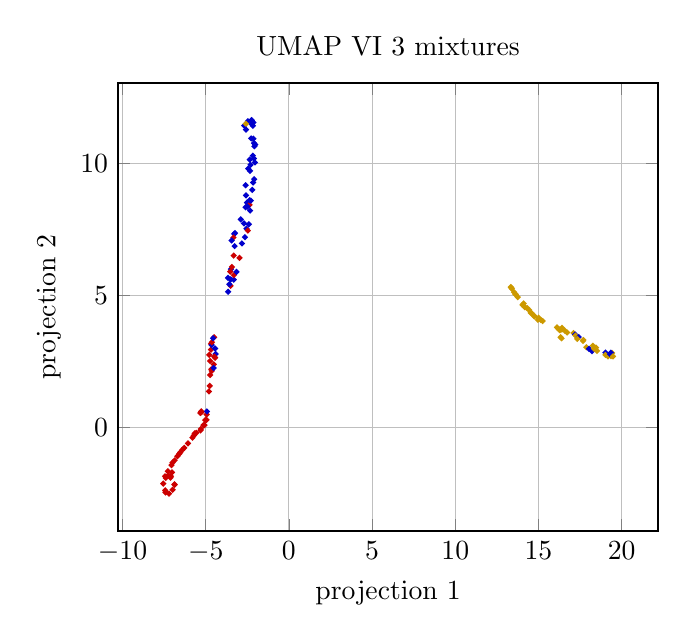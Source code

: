 \begin{tikzpicture}
\begin{axis}[title={UMAP VI 3 mixtures}, xlabel={projection 1}, ylabel={projection 2}, legend pos={north west}, mark options={scale={0.3}}, grid={major}, style={thick}]
    \addplot[only marks, scatter, scatter src={explicit}]
        table[row sep={\\}, x={x}, y={y}, meta={col}]
        {
            x  y  col  \\
            15.149  4.081  2.0  \\
            -2.515  8.53  1.0  \\
            -3.287  7.341  1.0  \\
            -2.131  11.562  1.0  \\
            -4.681  2.959  3.0  \\
            -4.435  3.003  1.0  \\
            -2.068  10.663  1.0  \\
            -7.024  -1.686  3.0  \\
            -7.271  -1.648  3.0  \\
            -3.482  6.009  1.0  \\
            -5.309  -0.103  3.0  \\
            -5.252  0.594  3.0  \\
            17.112  3.586  2.0  \\
            -4.491  3.426  3.0  \\
            -3.522  5.912  3.0  \\
            -6.994  -1.321  3.0  \\
            -2.085  9.415  1.0  \\
            16.114  3.802  2.0  \\
            -2.268  10.961  1.0  \\
            -2.685  11.447  1.0  \\
            -2.364  8.444  3.0  \\
            -3.261  6.88  1.0  \\
            -3.652  5.152  1.0  \\
            -7.429  -2.372  3.0  \\
            -3.42  6.09  3.0  \\
            14.74  4.241  2.0  \\
            13.36  5.308  2.0  \\
            17.204  3.533  1.0  \\
            17.677  3.292  2.0  \\
            -7.054  -1.418  3.0  \\
            -2.247  11.512  1.0  \\
            13.62  5.059  2.0  \\
            16.411  3.782  2.0  \\
            -4.788  2.763  3.0  \\
            -2.353  8.619  1.0  \\
            -2.547  7.54  1.0  \\
            14.75  4.215  2.0  \\
            13.4  5.269  2.0  \\
            -2.463  11.61  1.0  \\
            -2.965  6.435  3.0  \\
            17.695  3.325  2.0  \\
            -4.729  2.528  3.0  \\
            -5.66  -0.213  3.0  \\
            -4.943  0.504  3.0  \\
            -7.115  -1.891  3.0  \\
            -2.7  7.741  1.0  \\
            -2.284  8.603  1.0  \\
            -2.601  9.186  1.0  \\
            -2.165  10.308  1.0  \\
            -4.922  0.617  1.0  \\
            14.599  4.335  2.0  \\
            -4.734  1.998  3.0  \\
            -2.039  10.049  1.0  \\
            -6.867  -1.235  3.0  \\
            -6.394  -0.832  3.0  \\
            -3.313  5.609  1.0  \\
            15.252  4.042  2.0  \\
            -2.02  10.727  1.0  \\
            -6.7  -1.077  3.0  \\
            18.271  3.105  2.0  \\
            -5.29  -0.048  3.0  \\
            -2.641  7.219  1.0  \\
            -2.094  10.78  1.0  \\
            14.185  4.566  2.0  \\
            14.533  4.353  2.0  \\
            -2.16  11.437  1.0  \\
            14.967  4.088  2.0  \\
            -4.639  2.155  3.0  \\
            -6.581  -0.984  3.0  \\
            19.425  2.831  2.0  \\
            -2.334  9.729  1.0  \\
            -3.658  5.677  1.0  \\
            -3.237  7.376  1.0  \\
            -7.445  -1.838  3.0  \\
            -5.563  -0.192  3.0  \\
            -6.063  -0.588  3.0  \\
            -2.152  9.292  1.0  \\
            -6.528  -0.934  3.0  \\
            -2.574  8.804  1.0  \\
            -4.405  2.796  1.0  \\
            17.228  3.493  2.0  \\
            16.391  3.386  2.0  \\
            -7.395  -2.438  3.0  \\
            17.417  3.436  1.0  \\
            19.178  2.699  2.0  \\
            -4.679  3.179  3.0  \\
            -3.506  5.378  3.0  \\
            17.333  3.369  2.0  \\
            13.337  5.329  2.0  \\
            -4.804  1.376  3.0  \\
            -4.515  2.404  3.0  \\
            -6.987  -2.349  3.0  \\
            -2.89  7.892  1.0  \\
            14.435  4.461  2.0  \\
            13.755  4.945  2.0  \\
            -4.433  2.655  3.0  \\
            -2.471  7.471  3.0  \\
            16.225  3.731  2.0  \\
            -4.946  0.298  3.0  \\
            18.46  3.035  2.0  \\
            -3.492  5.619  1.0  \\
            18.213  2.903  1.0  \\
            19.025  2.848  1.0  \\
            -2.348  10.156  1.0  \\
            -3.319  6.522  3.0  \\
            -2.133  10.952  1.0  \\
            13.628  5.049  2.0  \\
            19.024  2.759  2.0  \\
            -2.197  9.011  1.0  \\
            16.287  3.696  2.0  \\
            -7.247  -1.8  3.0  \\
            -5.798  -0.376  3.0  \\
            13.533  5.135  2.0  \\
            -2.581  11.517  2.0  \\
            -6.866  -2.158  3.0  \\
            -5.269  0.624  3.0  \\
            19.357  2.713  2.0  \\
            -3.303  5.783  3.0  \\
            -2.1  10.199  1.0  \\
            -2.329  8.225  1.0  \\
            -2.58  11.293  1.0  \\
            -4.66  2.213  3.0  \\
            -5.073  0.101  3.0  \\
            -7.203  -2.498  3.0  \\
            -3.573  5.436  1.0  \\
            -4.528  2.264  1.0  \\
            14.32  4.535  2.0  \\
            -2.231  11.645  1.0  \\
            -5.317  0.56  3.0  \\
            16.727  3.609  2.0  \\
            -3.334  7.204  3.0  \\
            -4.485  2.693  3.0  \\
            14.111  4.708  2.0  \\
            -7.414  -2.449  3.0  \\
            -4.755  1.589  3.0  \\
            -5.136  0.097  3.0  \\
            16.326  3.429  2.0  \\
            -2.824  6.984  1.0  \\
            -5.029  0.292  3.0  \\
            -5.711  -0.296  3.0  \\
            -2.443  9.812  1.0  \\
            -2.404  7.711  1.0  \\
            18.518  2.912  2.0  \\
            -3.148  5.906  1.0  \\
            -7.092  -1.835  3.0  \\
            -6.876  -2.142  3.0  \\
            16.58  3.677  2.0  \\
            16.405  3.721  2.0  \\
            -3.44  7.094  1.0  \\
            17.877  3.049  2.0  \\
            14.04  4.655  2.0  \\
            -2.251  11.654  1.0  \\
            -2.6  8.351  1.0  \\
            -4.638  3.133  1.0  \\
            -2.484  8.376  1.0  \\
            15.003  4.168  2.0  \\
            -2.301  9.959  1.0  \\
            -7.548  -2.118  3.0  \\
            -6.29  -0.76  3.0  \\
            -7.399  -1.902  3.0  \\
            -4.623  3.239  3.0  \\
            19.299  2.786  1.0  \\
            18.037  2.988  1.0  \\
            -4.557  3.392  1.0  \\
            19.355  2.844  1.0  \\
            19.479  2.706  2.0  \\
            18.338  2.995  2.0  \\
        }
        ;
\end{axis}
\end{tikzpicture}
